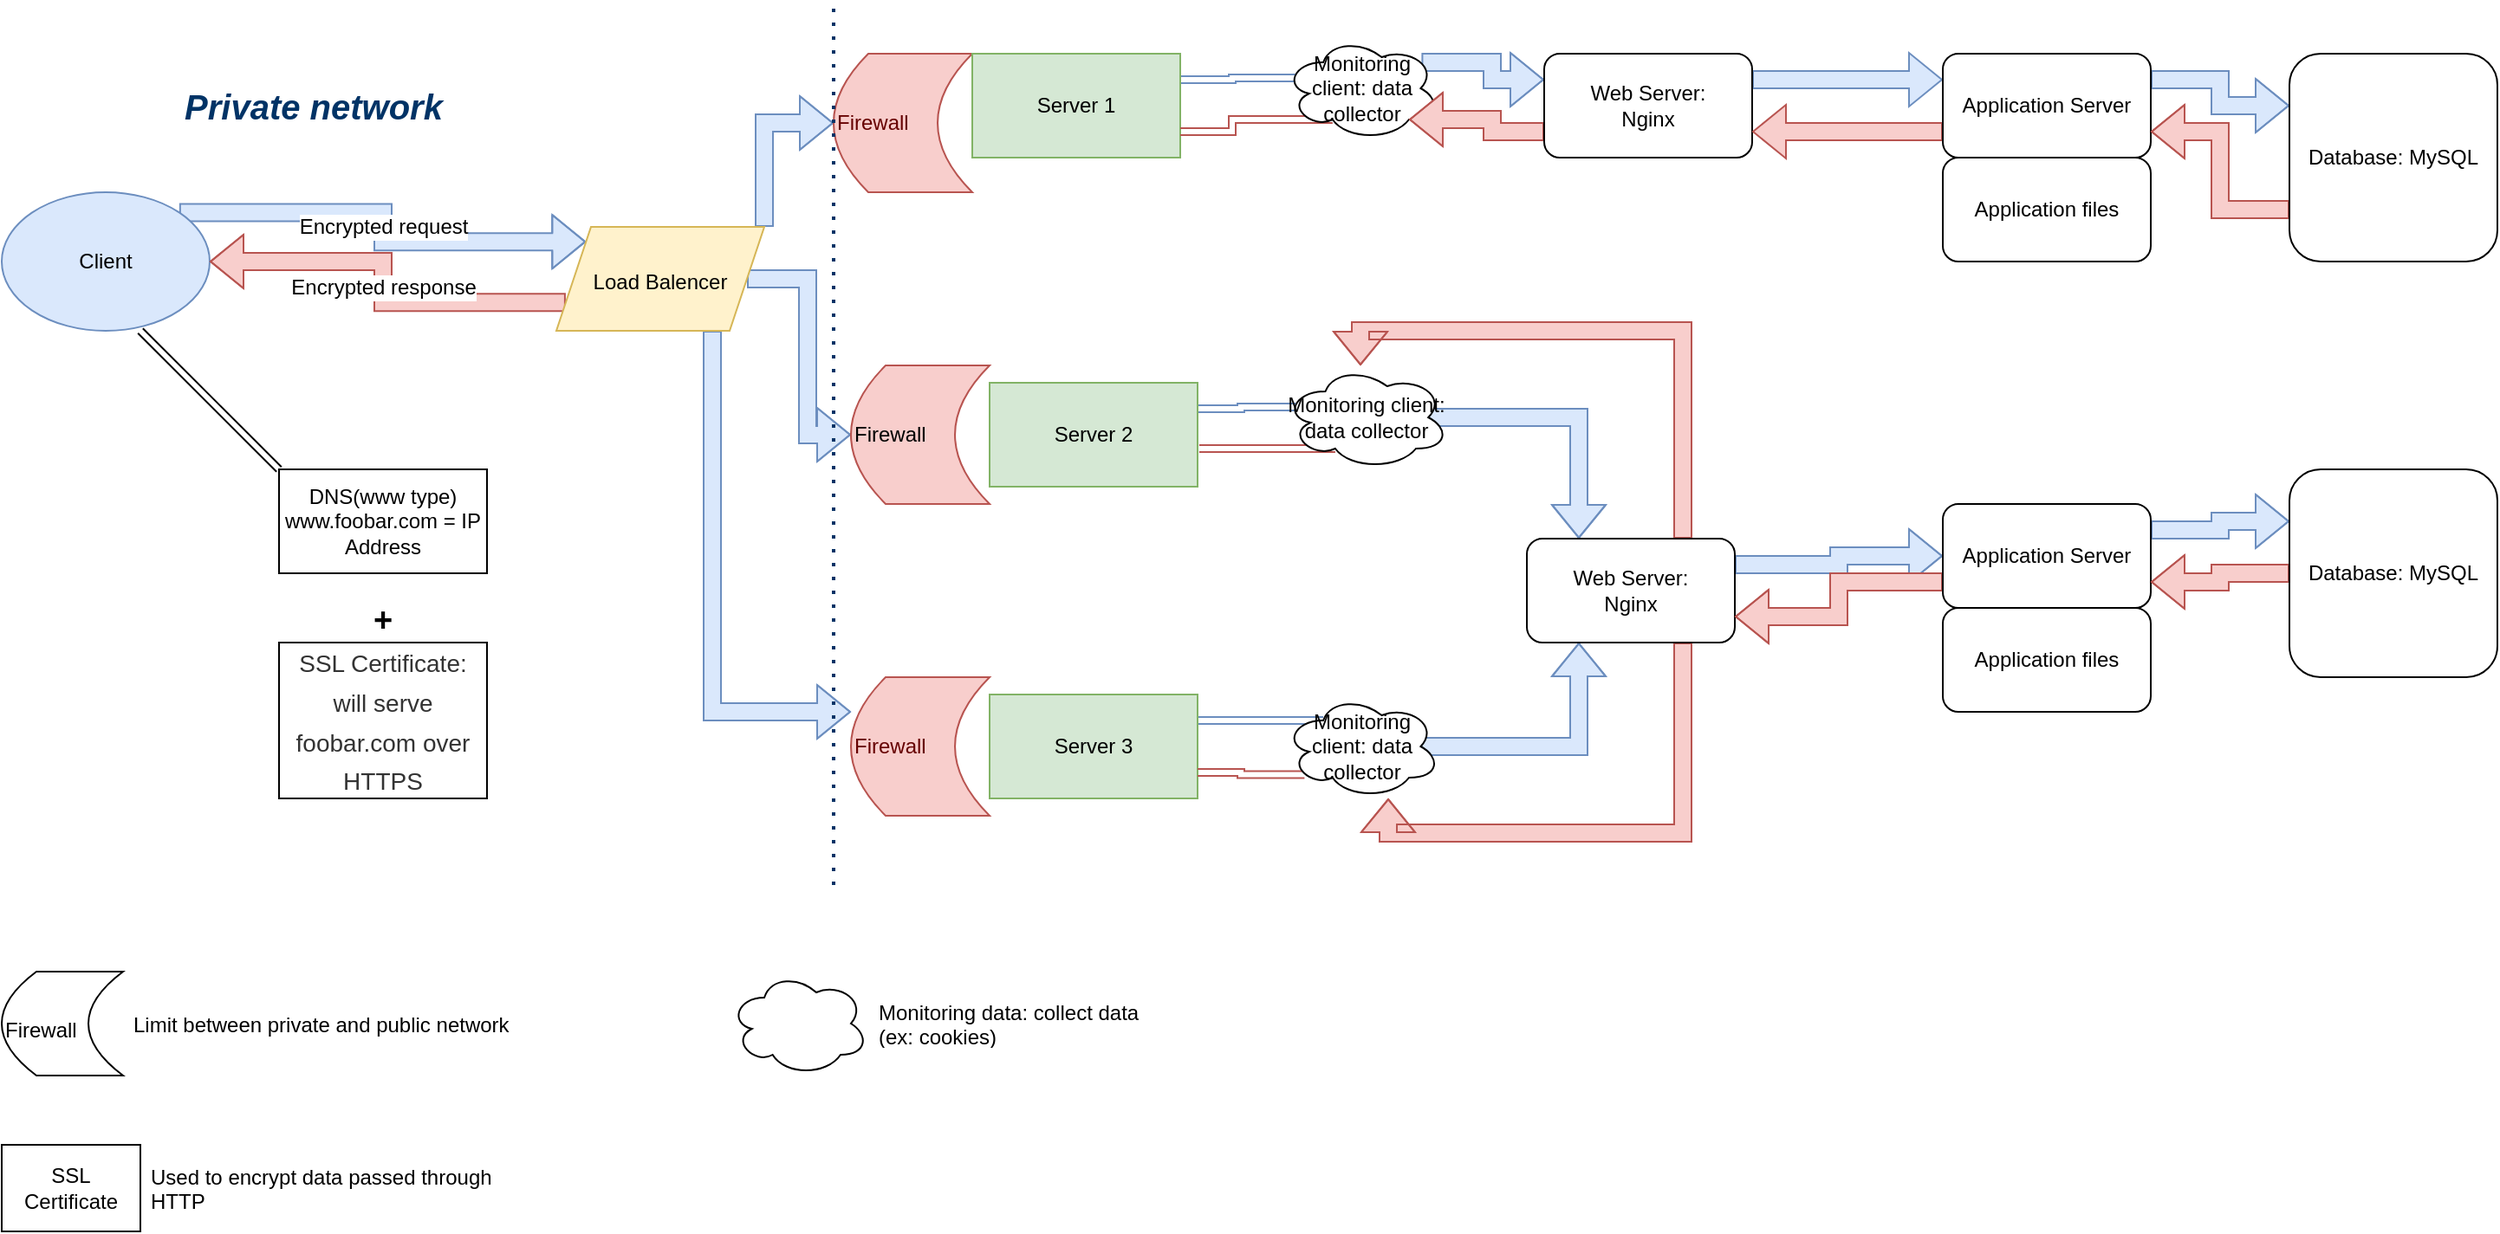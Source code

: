 <mxfile version="16.6.5" type="device"><diagram id="WEbwZocYu3gfV8eFU_UK" name="Page-1"><mxGraphModel dx="868" dy="431" grid="1" gridSize="10" guides="1" tooltips="1" connect="1" arrows="1" fold="1" page="1" pageScale="1" pageWidth="1169" pageHeight="827" math="0" shadow="0"><root><mxCell id="0"/><mxCell id="1" parent="0"/><mxCell id="fzaLMos4WfAlQaO8tkiL-7" value="Encrypted request" style="edgeStyle=orthogonalEdgeStyle;rounded=0;orthogonalLoop=1;jettySize=auto;html=1;exitX=1;exitY=0;exitDx=0;exitDy=0;entryX=0;entryY=0;entryDx=0;entryDy=0;fontFamily=Helvetica;fontSize=12;fillColor=#dae8fc;strokeColor=#6c8ebf;shape=flexArrow;" edge="1" parent="1" source="fzaLMos4WfAlQaO8tkiL-1" target="fzaLMos4WfAlQaO8tkiL-6"><mxGeometry relative="1" as="geometry"/></mxCell><mxCell id="fzaLMos4WfAlQaO8tkiL-1" value="Client" style="ellipse;whiteSpace=wrap;html=1;fillColor=#dae8fc;strokeColor=#6c8ebf;" vertex="1" parent="1"><mxGeometry x="40" y="120" width="120" height="80" as="geometry"/></mxCell><mxCell id="fzaLMos4WfAlQaO8tkiL-2" value="&lt;span&gt;DNS(www type)&lt;/span&gt;&lt;br&gt;&lt;span&gt;www.foobar.com = IP Address&lt;/span&gt;" style="rounded=0;whiteSpace=wrap;html=1;" vertex="1" parent="1"><mxGeometry x="200" y="280" width="120" height="60" as="geometry"/></mxCell><mxCell id="fzaLMos4WfAlQaO8tkiL-3" value="" style="shape=link;html=1;rounded=0;entryX=0;entryY=0;entryDx=0;entryDy=0;" edge="1" parent="1" target="fzaLMos4WfAlQaO8tkiL-2"><mxGeometry width="100" relative="1" as="geometry"><mxPoint x="120" y="200" as="sourcePoint"/><mxPoint x="220" y="200" as="targetPoint"/></mxGeometry></mxCell><mxCell id="fzaLMos4WfAlQaO8tkiL-4" value="+" style="text;strokeColor=none;fillColor=none;align=center;verticalAlign=middle;spacingLeft=4;spacingRight=4;overflow=hidden;points=[[0,0.5],[1,0.5]];portConstraint=eastwest;rotatable=0;fontStyle=1;fontSize=19;" vertex="1" parent="1"><mxGeometry x="220" y="350" width="80" height="30" as="geometry"/></mxCell><mxCell id="fzaLMos4WfAlQaO8tkiL-5" value="&lt;font color=&quot;#333333&quot;&gt;&lt;span style=&quot;font-size: 14px ; background-color: rgb(255 , 255 , 255)&quot;&gt;SSL Certificate: will serve foobar.com over HTTPS&lt;/span&gt;&lt;/font&gt;" style="rounded=0;whiteSpace=wrap;html=1;fontSize=19;" vertex="1" parent="1"><mxGeometry x="200" y="380" width="120" height="90" as="geometry"/></mxCell><mxCell id="fzaLMos4WfAlQaO8tkiL-8" value="Encrypted response" style="edgeStyle=orthogonalEdgeStyle;rounded=0;orthogonalLoop=1;jettySize=auto;html=1;exitX=0;exitY=0.75;exitDx=0;exitDy=0;fontFamily=Helvetica;fontSize=12;fillColor=#f8cecc;strokeColor=#b85450;shape=flexArrow;" edge="1" parent="1" source="fzaLMos4WfAlQaO8tkiL-6" target="fzaLMos4WfAlQaO8tkiL-1"><mxGeometry relative="1" as="geometry"/></mxCell><mxCell id="fzaLMos4WfAlQaO8tkiL-15" style="edgeStyle=orthogonalEdgeStyle;shape=flexArrow;rounded=0;orthogonalLoop=1;jettySize=auto;html=1;exitX=1;exitY=0;exitDx=0;exitDy=0;entryX=0;entryY=0.5;entryDx=0;entryDy=0;fontFamily=Helvetica;fontSize=12;fontColor=#660000;fillColor=#dae8fc;strokeColor=#6c8ebf;" edge="1" parent="1" source="fzaLMos4WfAlQaO8tkiL-6" target="fzaLMos4WfAlQaO8tkiL-9"><mxGeometry relative="1" as="geometry"/></mxCell><mxCell id="fzaLMos4WfAlQaO8tkiL-16" style="edgeStyle=orthogonalEdgeStyle;shape=flexArrow;rounded=0;orthogonalLoop=1;jettySize=auto;html=1;exitX=1;exitY=0.5;exitDx=0;exitDy=0;entryX=0;entryY=0.5;entryDx=0;entryDy=0;fontFamily=Helvetica;fontSize=12;fontColor=#660000;fillColor=#dae8fc;strokeColor=#6c8ebf;" edge="1" parent="1" source="fzaLMos4WfAlQaO8tkiL-6" target="fzaLMos4WfAlQaO8tkiL-10"><mxGeometry relative="1" as="geometry"/></mxCell><mxCell id="fzaLMos4WfAlQaO8tkiL-17" style="edgeStyle=orthogonalEdgeStyle;shape=flexArrow;rounded=0;orthogonalLoop=1;jettySize=auto;html=1;exitX=0.75;exitY=1;exitDx=0;exitDy=0;entryX=0;entryY=0.25;entryDx=0;entryDy=0;fontFamily=Helvetica;fontSize=12;fontColor=#660000;fillColor=#dae8fc;strokeColor=#6c8ebf;" edge="1" parent="1" source="fzaLMos4WfAlQaO8tkiL-6" target="fzaLMos4WfAlQaO8tkiL-11"><mxGeometry relative="1" as="geometry"/></mxCell><mxCell id="fzaLMos4WfAlQaO8tkiL-6" value="&lt;font style=&quot;font-size: 12px&quot;&gt;Load Balencer&lt;/font&gt;" style="shape=parallelogram;perimeter=parallelogramPerimeter;whiteSpace=wrap;html=1;fixedSize=1;fontFamily=Helvetica;fontSize=19;fillColor=#fff2cc;strokeColor=#d6b656;" vertex="1" parent="1"><mxGeometry x="360" y="140" width="120" height="60" as="geometry"/></mxCell><mxCell id="fzaLMos4WfAlQaO8tkiL-9" value="&lt;font color=&quot;#660000&quot;&gt;Firewall&lt;/font&gt;" style="shape=dataStorage;whiteSpace=wrap;html=1;fixedSize=1;fontFamily=Helvetica;fontSize=12;fillColor=#f8cecc;strokeColor=#b85450;align=left;" vertex="1" parent="1"><mxGeometry x="520" y="40" width="80" height="80" as="geometry"/></mxCell><mxCell id="fzaLMos4WfAlQaO8tkiL-10" value="Firewall" style="shape=dataStorage;whiteSpace=wrap;html=1;fixedSize=1;fontFamily=Helvetica;fontSize=12;fillColor=#f8cecc;strokeColor=#b85450;align=left;" vertex="1" parent="1"><mxGeometry x="530" y="220" width="80" height="80" as="geometry"/></mxCell><mxCell id="fzaLMos4WfAlQaO8tkiL-11" value="Firewall" style="shape=dataStorage;whiteSpace=wrap;html=1;fixedSize=1;fontFamily=Helvetica;fontSize=12;fillColor=#f8cecc;strokeColor=#b85450;align=left;fontColor=#660000;" vertex="1" parent="1"><mxGeometry x="530" y="400" width="80" height="80" as="geometry"/></mxCell><mxCell id="fzaLMos4WfAlQaO8tkiL-24" style="edgeStyle=orthogonalEdgeStyle;shape=link;rounded=0;orthogonalLoop=1;jettySize=auto;html=1;exitX=1;exitY=0.25;exitDx=0;exitDy=0;entryX=0.07;entryY=0.4;entryDx=0;entryDy=0;entryPerimeter=0;fontFamily=Helvetica;fontSize=12;fontColor=#000000;strokeWidth=1;fillColor=#dae8fc;strokeColor=#6c8ebf;" edge="1" parent="1" source="fzaLMos4WfAlQaO8tkiL-18" target="fzaLMos4WfAlQaO8tkiL-21"><mxGeometry relative="1" as="geometry"/></mxCell><mxCell id="fzaLMos4WfAlQaO8tkiL-18" value="&lt;font color=&quot;#000000&quot;&gt;Server 1&lt;/font&gt;" style="rounded=0;whiteSpace=wrap;html=1;fontFamily=Helvetica;fontSize=12;fillColor=#d5e8d4;strokeColor=#82b366;" vertex="1" parent="1"><mxGeometry x="600" y="40" width="120" height="60" as="geometry"/></mxCell><mxCell id="fzaLMos4WfAlQaO8tkiL-25" style="edgeStyle=orthogonalEdgeStyle;shape=link;rounded=0;orthogonalLoop=1;jettySize=auto;html=1;exitX=1;exitY=0.25;exitDx=0;exitDy=0;entryX=0.07;entryY=0.4;entryDx=0;entryDy=0;entryPerimeter=0;fontFamily=Helvetica;fontSize=12;fontColor=#000000;strokeWidth=1;fillColor=#dae8fc;strokeColor=#6c8ebf;" edge="1" parent="1" source="fzaLMos4WfAlQaO8tkiL-19" target="fzaLMos4WfAlQaO8tkiL-22"><mxGeometry relative="1" as="geometry"/></mxCell><mxCell id="fzaLMos4WfAlQaO8tkiL-19" value="Server 2" style="rounded=0;whiteSpace=wrap;html=1;fontFamily=Helvetica;fontSize=12;fillColor=#d5e8d4;strokeColor=#82b366;" vertex="1" parent="1"><mxGeometry x="610" y="230" width="120" height="60" as="geometry"/></mxCell><mxCell id="fzaLMos4WfAlQaO8tkiL-26" style="edgeStyle=orthogonalEdgeStyle;shape=link;rounded=0;orthogonalLoop=1;jettySize=auto;html=1;exitX=1;exitY=0.25;exitDx=0;exitDy=0;entryX=0.25;entryY=0.25;entryDx=0;entryDy=0;entryPerimeter=0;fontFamily=Helvetica;fontSize=12;fontColor=#000000;strokeWidth=1;fillColor=#dae8fc;strokeColor=#6c8ebf;" edge="1" parent="1" source="fzaLMos4WfAlQaO8tkiL-20" target="fzaLMos4WfAlQaO8tkiL-23"><mxGeometry relative="1" as="geometry"/></mxCell><mxCell id="fzaLMos4WfAlQaO8tkiL-20" value="Server 3" style="rounded=0;whiteSpace=wrap;html=1;fontFamily=Helvetica;fontSize=12;fillColor=#d5e8d4;strokeColor=#82b366;" vertex="1" parent="1"><mxGeometry x="610" y="410" width="120" height="60" as="geometry"/></mxCell><mxCell id="fzaLMos4WfAlQaO8tkiL-29" style="edgeStyle=orthogonalEdgeStyle;shape=link;rounded=0;orthogonalLoop=1;jettySize=auto;html=1;exitX=0.31;exitY=0.8;exitDx=0;exitDy=0;exitPerimeter=0;entryX=1;entryY=0.75;entryDx=0;entryDy=0;fontFamily=Helvetica;fontSize=12;fontColor=#000000;strokeWidth=1;fillColor=#f8cecc;strokeColor=#b85450;" edge="1" parent="1" source="fzaLMos4WfAlQaO8tkiL-21" target="fzaLMos4WfAlQaO8tkiL-18"><mxGeometry relative="1" as="geometry"/></mxCell><mxCell id="fzaLMos4WfAlQaO8tkiL-46" style="edgeStyle=orthogonalEdgeStyle;shape=flexArrow;rounded=0;orthogonalLoop=1;jettySize=auto;html=1;exitX=0.88;exitY=0.25;exitDx=0;exitDy=0;exitPerimeter=0;entryX=0;entryY=0.25;entryDx=0;entryDy=0;fontFamily=Helvetica;fontSize=12;fontColor=#000000;strokeWidth=1;fillColor=#dae8fc;strokeColor=#6c8ebf;" edge="1" parent="1" source="fzaLMos4WfAlQaO8tkiL-21" target="fzaLMos4WfAlQaO8tkiL-30"><mxGeometry relative="1" as="geometry"/></mxCell><mxCell id="fzaLMos4WfAlQaO8tkiL-21" value="Monitoring client: data collector" style="ellipse;shape=cloud;whiteSpace=wrap;html=1;fontFamily=Helvetica;fontSize=12;fontColor=#000000;" vertex="1" parent="1"><mxGeometry x="780" y="30" width="90" height="60" as="geometry"/></mxCell><mxCell id="fzaLMos4WfAlQaO8tkiL-28" style="edgeStyle=orthogonalEdgeStyle;shape=link;rounded=0;orthogonalLoop=1;jettySize=auto;html=1;exitX=0.31;exitY=0.8;exitDx=0;exitDy=0;exitPerimeter=0;entryX=1.008;entryY=0.633;entryDx=0;entryDy=0;entryPerimeter=0;fontFamily=Helvetica;fontSize=12;fontColor=#000000;strokeWidth=1;fillColor=#f8cecc;strokeColor=#b85450;" edge="1" parent="1" source="fzaLMos4WfAlQaO8tkiL-22" target="fzaLMos4WfAlQaO8tkiL-19"><mxGeometry relative="1" as="geometry"/></mxCell><mxCell id="fzaLMos4WfAlQaO8tkiL-41" style="edgeStyle=orthogonalEdgeStyle;shape=flexArrow;rounded=0;orthogonalLoop=1;jettySize=auto;html=1;exitX=0.875;exitY=0.5;exitDx=0;exitDy=0;exitPerimeter=0;entryX=0.25;entryY=0;entryDx=0;entryDy=0;fontFamily=Helvetica;fontSize=12;fontColor=#000000;strokeWidth=1;fillColor=#dae8fc;strokeColor=#6c8ebf;" edge="1" parent="1" source="fzaLMos4WfAlQaO8tkiL-22" target="fzaLMos4WfAlQaO8tkiL-33"><mxGeometry relative="1" as="geometry"><Array as="points"><mxPoint x="950" y="250"/></Array></mxGeometry></mxCell><mxCell id="fzaLMos4WfAlQaO8tkiL-22" value="Monitoring client: data collector" style="ellipse;shape=cloud;whiteSpace=wrap;html=1;fontFamily=Helvetica;fontSize=12;fontColor=#000000;" vertex="1" parent="1"><mxGeometry x="780" y="220" width="95" height="60" as="geometry"/></mxCell><mxCell id="fzaLMos4WfAlQaO8tkiL-27" style="edgeStyle=orthogonalEdgeStyle;shape=link;rounded=0;orthogonalLoop=1;jettySize=auto;html=1;exitX=0.13;exitY=0.77;exitDx=0;exitDy=0;exitPerimeter=0;entryX=1;entryY=0.75;entryDx=0;entryDy=0;fontFamily=Helvetica;fontSize=12;fontColor=#000000;strokeWidth=1;fillColor=#f8cecc;strokeColor=#b85450;" edge="1" parent="1" source="fzaLMos4WfAlQaO8tkiL-23" target="fzaLMos4WfAlQaO8tkiL-20"><mxGeometry relative="1" as="geometry"/></mxCell><mxCell id="fzaLMos4WfAlQaO8tkiL-42" style="edgeStyle=orthogonalEdgeStyle;shape=flexArrow;rounded=0;orthogonalLoop=1;jettySize=auto;html=1;exitX=0.875;exitY=0.5;exitDx=0;exitDy=0;exitPerimeter=0;entryX=0.25;entryY=1;entryDx=0;entryDy=0;fontFamily=Helvetica;fontSize=12;fontColor=#000000;strokeWidth=1;fillColor=#dae8fc;strokeColor=#6c8ebf;" edge="1" parent="1" source="fzaLMos4WfAlQaO8tkiL-23" target="fzaLMos4WfAlQaO8tkiL-33"><mxGeometry relative="1" as="geometry"/></mxCell><mxCell id="fzaLMos4WfAlQaO8tkiL-23" value="Monitoring client: data collector" style="ellipse;shape=cloud;whiteSpace=wrap;html=1;fontFamily=Helvetica;fontSize=12;fontColor=#000000;" vertex="1" parent="1"><mxGeometry x="780" y="410" width="90" height="60" as="geometry"/></mxCell><mxCell id="fzaLMos4WfAlQaO8tkiL-47" style="edgeStyle=orthogonalEdgeStyle;shape=flexArrow;rounded=0;orthogonalLoop=1;jettySize=auto;html=1;exitX=1;exitY=0.25;exitDx=0;exitDy=0;entryX=0;entryY=0.25;entryDx=0;entryDy=0;fontFamily=Helvetica;fontSize=12;fontColor=#000000;strokeWidth=1;fillColor=#dae8fc;strokeColor=#6c8ebf;" edge="1" parent="1" source="fzaLMos4WfAlQaO8tkiL-30" target="fzaLMos4WfAlQaO8tkiL-31"><mxGeometry relative="1" as="geometry"/></mxCell><mxCell id="fzaLMos4WfAlQaO8tkiL-51" style="edgeStyle=orthogonalEdgeStyle;shape=flexArrow;rounded=0;orthogonalLoop=1;jettySize=auto;html=1;exitX=0;exitY=0.75;exitDx=0;exitDy=0;entryX=0.8;entryY=0.8;entryDx=0;entryDy=0;entryPerimeter=0;fontFamily=Helvetica;fontSize=12;fontColor=#000000;strokeWidth=1;fillColor=#f8cecc;strokeColor=#b85450;" edge="1" parent="1" source="fzaLMos4WfAlQaO8tkiL-30" target="fzaLMos4WfAlQaO8tkiL-21"><mxGeometry relative="1" as="geometry"/></mxCell><mxCell id="fzaLMos4WfAlQaO8tkiL-30" value="Web Server:&lt;br&gt;Nginx" style="rounded=1;whiteSpace=wrap;html=1;fontFamily=Helvetica;fontSize=12;fontColor=#000000;" vertex="1" parent="1"><mxGeometry x="930" y="40" width="120" height="60" as="geometry"/></mxCell><mxCell id="fzaLMos4WfAlQaO8tkiL-48" style="edgeStyle=orthogonalEdgeStyle;shape=flexArrow;rounded=0;orthogonalLoop=1;jettySize=auto;html=1;exitX=1;exitY=0.25;exitDx=0;exitDy=0;entryX=0;entryY=0.25;entryDx=0;entryDy=0;fontFamily=Helvetica;fontSize=12;fontColor=#000000;strokeWidth=1;fillColor=#dae8fc;strokeColor=#6c8ebf;" edge="1" parent="1" source="fzaLMos4WfAlQaO8tkiL-31" target="fzaLMos4WfAlQaO8tkiL-39"><mxGeometry relative="1" as="geometry"/></mxCell><mxCell id="fzaLMos4WfAlQaO8tkiL-50" style="edgeStyle=orthogonalEdgeStyle;shape=flexArrow;rounded=0;orthogonalLoop=1;jettySize=auto;html=1;exitX=0;exitY=0.75;exitDx=0;exitDy=0;entryX=1;entryY=0.75;entryDx=0;entryDy=0;fontFamily=Helvetica;fontSize=12;fontColor=#000000;strokeWidth=1;fillColor=#f8cecc;strokeColor=#b85450;" edge="1" parent="1" source="fzaLMos4WfAlQaO8tkiL-31" target="fzaLMos4WfAlQaO8tkiL-30"><mxGeometry relative="1" as="geometry"/></mxCell><mxCell id="fzaLMos4WfAlQaO8tkiL-31" value="Application Server" style="rounded=1;whiteSpace=wrap;html=1;fontFamily=Helvetica;fontSize=12;fontColor=#000000;" vertex="1" parent="1"><mxGeometry x="1160" y="40" width="120" height="60" as="geometry"/></mxCell><mxCell id="fzaLMos4WfAlQaO8tkiL-32" value="Application files" style="rounded=1;whiteSpace=wrap;html=1;fontFamily=Helvetica;fontSize=12;fontColor=#000000;" vertex="1" parent="1"><mxGeometry x="1160" y="100" width="120" height="60" as="geometry"/></mxCell><mxCell id="fzaLMos4WfAlQaO8tkiL-44" style="edgeStyle=orthogonalEdgeStyle;shape=flexArrow;rounded=0;orthogonalLoop=1;jettySize=auto;html=1;exitX=1;exitY=0.25;exitDx=0;exitDy=0;entryX=0;entryY=0.5;entryDx=0;entryDy=0;fontFamily=Helvetica;fontSize=12;fontColor=#000000;strokeWidth=1;fillColor=#dae8fc;strokeColor=#6c8ebf;" edge="1" parent="1" source="fzaLMos4WfAlQaO8tkiL-33" target="fzaLMos4WfAlQaO8tkiL-35"><mxGeometry relative="1" as="geometry"/></mxCell><mxCell id="fzaLMos4WfAlQaO8tkiL-56" style="edgeStyle=orthogonalEdgeStyle;shape=flexArrow;rounded=0;orthogonalLoop=1;jettySize=auto;html=1;exitX=0.75;exitY=1;exitDx=0;exitDy=0;entryX=0.667;entryY=1;entryDx=0;entryDy=0;entryPerimeter=0;fontFamily=Helvetica;fontSize=12;fontColor=#000000;strokeWidth=1;fillColor=#f8cecc;strokeColor=#b85450;" edge="1" parent="1" source="fzaLMos4WfAlQaO8tkiL-33" target="fzaLMos4WfAlQaO8tkiL-23"><mxGeometry relative="1" as="geometry"/></mxCell><mxCell id="fzaLMos4WfAlQaO8tkiL-57" style="edgeStyle=orthogonalEdgeStyle;shape=flexArrow;rounded=0;orthogonalLoop=1;jettySize=auto;html=1;exitX=0.75;exitY=0;exitDx=0;exitDy=0;entryX=0.463;entryY=0;entryDx=0;entryDy=0;entryPerimeter=0;fontFamily=Helvetica;fontSize=12;fontColor=#000000;strokeWidth=1;fillColor=#f8cecc;strokeColor=#b85450;" edge="1" parent="1" source="fzaLMos4WfAlQaO8tkiL-33" target="fzaLMos4WfAlQaO8tkiL-22"><mxGeometry relative="1" as="geometry"/></mxCell><mxCell id="fzaLMos4WfAlQaO8tkiL-33" value="Web Server:&lt;br&gt;Nginx" style="rounded=1;whiteSpace=wrap;html=1;fontFamily=Helvetica;fontSize=12;fontColor=#000000;" vertex="1" parent="1"><mxGeometry x="920" y="320" width="120" height="60" as="geometry"/></mxCell><mxCell id="fzaLMos4WfAlQaO8tkiL-45" style="edgeStyle=orthogonalEdgeStyle;shape=flexArrow;rounded=0;orthogonalLoop=1;jettySize=auto;html=1;exitX=1;exitY=0.25;exitDx=0;exitDy=0;entryX=0;entryY=0.25;entryDx=0;entryDy=0;fontFamily=Helvetica;fontSize=12;fontColor=#000000;strokeWidth=1;fillColor=#dae8fc;strokeColor=#6c8ebf;" edge="1" parent="1" source="fzaLMos4WfAlQaO8tkiL-35" target="fzaLMos4WfAlQaO8tkiL-40"><mxGeometry relative="1" as="geometry"/></mxCell><mxCell id="fzaLMos4WfAlQaO8tkiL-54" style="edgeStyle=orthogonalEdgeStyle;shape=flexArrow;rounded=0;orthogonalLoop=1;jettySize=auto;html=1;exitX=0;exitY=0.75;exitDx=0;exitDy=0;entryX=1;entryY=0.75;entryDx=0;entryDy=0;fontFamily=Helvetica;fontSize=12;fontColor=#000000;strokeWidth=1;fillColor=#f8cecc;strokeColor=#b85450;" edge="1" parent="1" source="fzaLMos4WfAlQaO8tkiL-35" target="fzaLMos4WfAlQaO8tkiL-33"><mxGeometry relative="1" as="geometry"/></mxCell><mxCell id="fzaLMos4WfAlQaO8tkiL-35" value="Application Server" style="rounded=1;whiteSpace=wrap;html=1;fontFamily=Helvetica;fontSize=12;fontColor=#000000;" vertex="1" parent="1"><mxGeometry x="1160" y="300" width="120" height="60" as="geometry"/></mxCell><mxCell id="fzaLMos4WfAlQaO8tkiL-37" value="Application files" style="rounded=1;whiteSpace=wrap;html=1;fontFamily=Helvetica;fontSize=12;fontColor=#000000;" vertex="1" parent="1"><mxGeometry x="1160" y="360" width="120" height="60" as="geometry"/></mxCell><mxCell id="fzaLMos4WfAlQaO8tkiL-49" style="edgeStyle=orthogonalEdgeStyle;shape=flexArrow;rounded=0;orthogonalLoop=1;jettySize=auto;html=1;exitX=0;exitY=0.75;exitDx=0;exitDy=0;entryX=1;entryY=0.75;entryDx=0;entryDy=0;fontFamily=Helvetica;fontSize=12;fontColor=#000000;strokeWidth=1;fillColor=#f8cecc;strokeColor=#b85450;" edge="1" parent="1" source="fzaLMos4WfAlQaO8tkiL-39" target="fzaLMos4WfAlQaO8tkiL-31"><mxGeometry relative="1" as="geometry"/></mxCell><mxCell id="fzaLMos4WfAlQaO8tkiL-39" value="Database: MySQL" style="rounded=1;whiteSpace=wrap;html=1;fontFamily=Helvetica;fontSize=12;fontColor=#000000;" vertex="1" parent="1"><mxGeometry x="1360" y="40" width="120" height="120" as="geometry"/></mxCell><mxCell id="fzaLMos4WfAlQaO8tkiL-55" style="edgeStyle=orthogonalEdgeStyle;shape=flexArrow;rounded=0;orthogonalLoop=1;jettySize=auto;html=1;exitX=0;exitY=0.5;exitDx=0;exitDy=0;entryX=1;entryY=0.75;entryDx=0;entryDy=0;fontFamily=Helvetica;fontSize=12;fontColor=#000000;strokeWidth=1;fillColor=#f8cecc;strokeColor=#b85450;" edge="1" parent="1" source="fzaLMos4WfAlQaO8tkiL-40" target="fzaLMos4WfAlQaO8tkiL-35"><mxGeometry relative="1" as="geometry"/></mxCell><mxCell id="fzaLMos4WfAlQaO8tkiL-40" value="Database: MySQL" style="rounded=1;whiteSpace=wrap;html=1;fontFamily=Helvetica;fontSize=12;fontColor=#000000;" vertex="1" parent="1"><mxGeometry x="1360" y="280" width="120" height="120" as="geometry"/></mxCell><mxCell id="fzaLMos4WfAlQaO8tkiL-61" value="" style="endArrow=none;dashed=1;html=1;dashPattern=1 3;strokeWidth=2;rounded=0;fontFamily=Helvetica;fontSize=12;fontColor=#000000;strokeColor=#003366;" edge="1" parent="1"><mxGeometry width="50" height="50" relative="1" as="geometry"><mxPoint x="520" y="520" as="sourcePoint"/><mxPoint x="520" y="10" as="targetPoint"/></mxGeometry></mxCell><mxCell id="fzaLMos4WfAlQaO8tkiL-64" value="&lt;i&gt;&lt;font color=&quot;#003366&quot; size=&quot;1&quot;&gt;&lt;b style=&quot;font-size: 20px&quot;&gt;Private network&lt;/b&gt;&lt;/font&gt;&lt;/i&gt;" style="text;html=1;strokeColor=none;fillColor=none;align=center;verticalAlign=middle;whiteSpace=wrap;rounded=0;fontFamily=Helvetica;fontSize=12;fontColor=#000000;" vertex="1" parent="1"><mxGeometry x="120" y="55" width="200" height="30" as="geometry"/></mxCell><mxCell id="fzaLMos4WfAlQaO8tkiL-65" value="&lt;font style=&quot;font-size: 12px&quot; color=&quot;#000000&quot;&gt;Firewall&lt;/font&gt;" style="shape=dataStorage;whiteSpace=wrap;html=1;fixedSize=1;fontFamily=Helvetica;fontSize=20;fontColor=#003366;align=left;" vertex="1" parent="1"><mxGeometry x="40" y="570" width="70" height="60" as="geometry"/></mxCell><mxCell id="fzaLMos4WfAlQaO8tkiL-66" value="Limit between private and public network" style="text;strokeColor=none;fillColor=none;align=left;verticalAlign=middle;spacingLeft=4;spacingRight=4;overflow=hidden;points=[[0,0.5],[1,0.5]];portConstraint=eastwest;rotatable=0;fontFamily=Helvetica;fontSize=12;fontColor=#000000;" vertex="1" parent="1"><mxGeometry x="110" y="585" width="270" height="30" as="geometry"/></mxCell><mxCell id="fzaLMos4WfAlQaO8tkiL-67" value="SSL Certificate" style="rounded=0;whiteSpace=wrap;html=1;fontFamily=Helvetica;fontSize=12;fontColor=#000000;" vertex="1" parent="1"><mxGeometry x="40" y="670" width="80" height="50" as="geometry"/></mxCell><mxCell id="fzaLMos4WfAlQaO8tkiL-68" value="Used to encrypt data passed through&#10;HTTP" style="text;strokeColor=none;fillColor=none;align=left;verticalAlign=middle;spacingLeft=4;spacingRight=4;overflow=hidden;points=[[0,0.5],[1,0.5]];portConstraint=eastwest;rotatable=0;fontFamily=Helvetica;fontSize=12;fontColor=#000000;" vertex="1" parent="1"><mxGeometry x="120" y="680" width="220" height="30" as="geometry"/></mxCell><mxCell id="fzaLMos4WfAlQaO8tkiL-69" value="" style="ellipse;shape=cloud;whiteSpace=wrap;html=1;fontFamily=Helvetica;fontSize=12;fontColor=#000000;" vertex="1" parent="1"><mxGeometry x="460" y="570" width="80" height="60" as="geometry"/></mxCell><mxCell id="fzaLMos4WfAlQaO8tkiL-70" value="Monitoring data: collect data &#10;(ex: cookies)" style="text;strokeColor=none;fillColor=none;align=left;verticalAlign=middle;spacingLeft=4;spacingRight=4;overflow=hidden;points=[[0,0.5],[1,0.5]];portConstraint=eastwest;rotatable=0;fontFamily=Helvetica;fontSize=12;fontColor=#000000;" vertex="1" parent="1"><mxGeometry x="540" y="585" width="170" height="30" as="geometry"/></mxCell></root></mxGraphModel></diagram></mxfile>